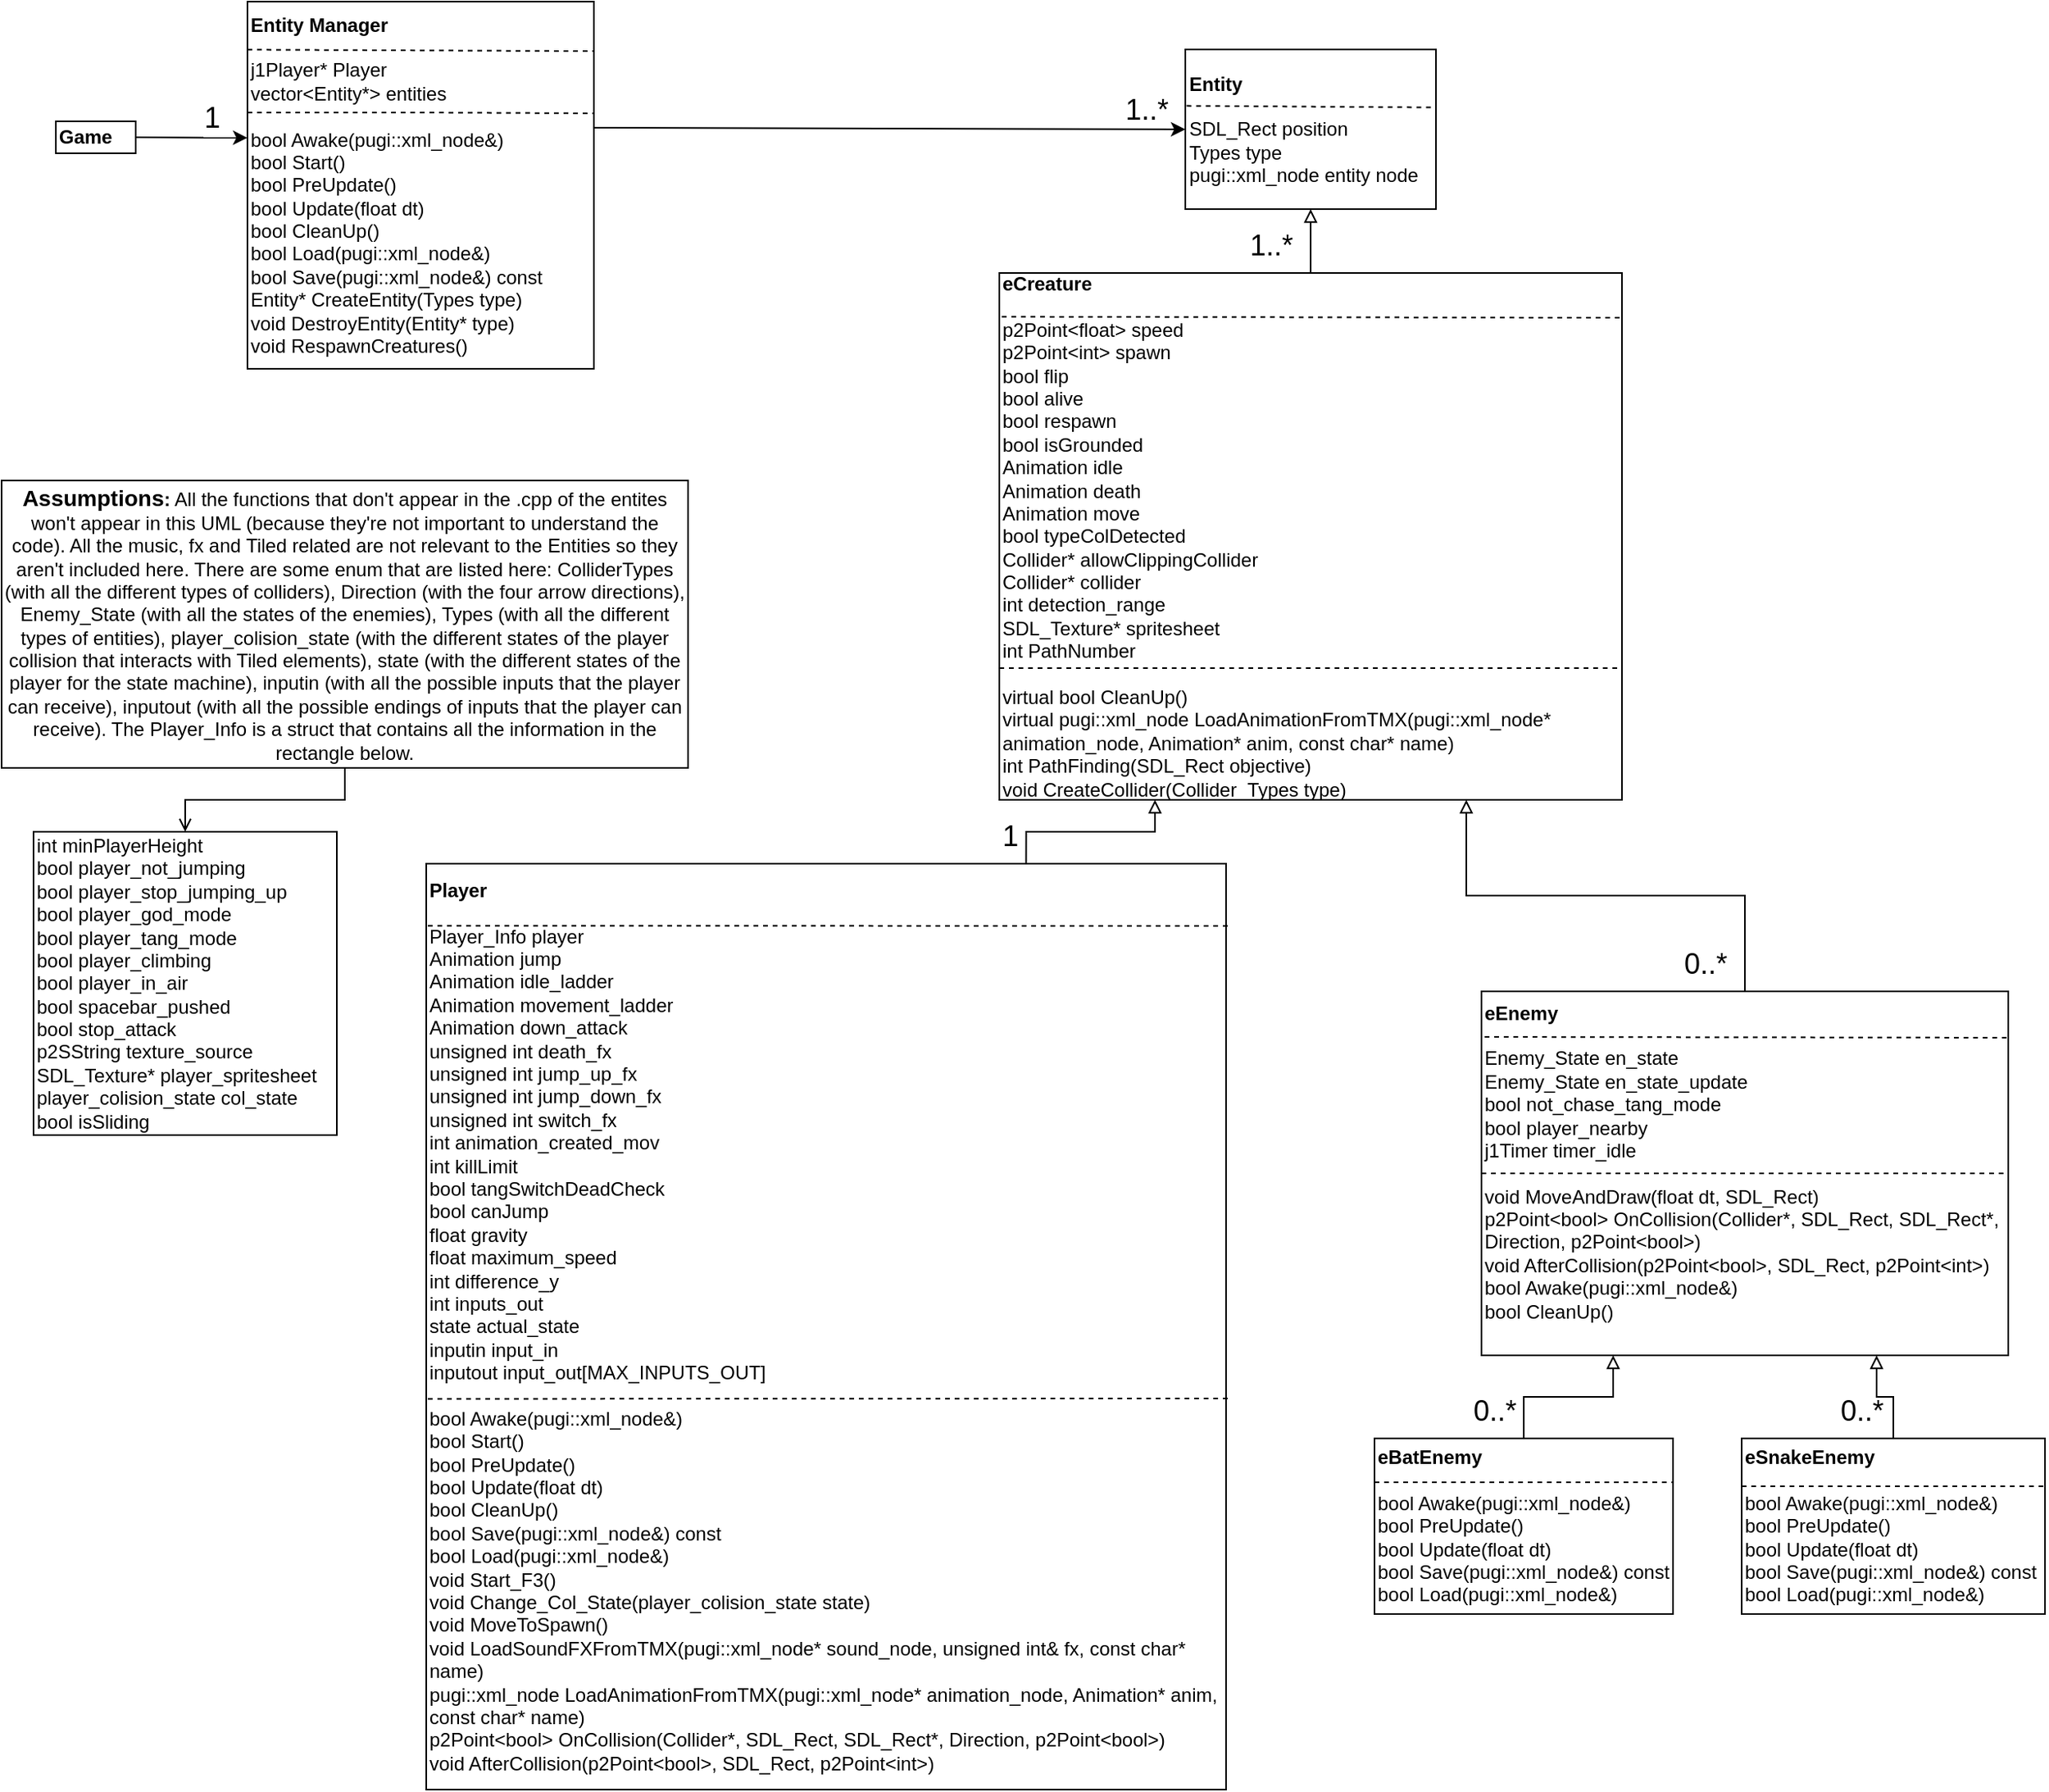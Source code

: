 <mxfile version="12.3.3" type="github" pages="1"><diagram id="mYcJiA7EkT9QoslSPusT" name="Page-1"><mxGraphModel dx="1038" dy="531" grid="1" gridSize="10" guides="1" tooltips="1" connect="1" arrows="1" fold="1" page="1" pageScale="1" pageWidth="827" pageHeight="1169" math="0" shadow="0"><root><mxCell id="0"/><mxCell id="1" parent="0"/><mxCell id="Gk3RwqgvyAhaKZyiklrK-1" value="&lt;b&gt;Game&lt;/b&gt;" style="rounded=0;whiteSpace=wrap;html=1;align=left;" vertex="1" parent="1"><mxGeometry x="74" y="115" width="50" height="20" as="geometry"/></mxCell><mxCell id="Gk3RwqgvyAhaKZyiklrK-2" value="&lt;b&gt;Entity Manager&lt;br&gt;&lt;/b&gt;&lt;br&gt;j1Player* Player&lt;br&gt;vector&amp;lt;Entity*&amp;gt; entities&lt;br&gt;&lt;br&gt;&lt;div&gt;bool Awake(pugi::xml_node&amp;amp;)&lt;/div&gt;&lt;div&gt;&lt;span&gt;bool Start()&lt;/span&gt;&lt;br&gt;&lt;/div&gt;&lt;div&gt;&lt;span&gt;bool PreUpdate()&lt;/span&gt;&lt;br&gt;&lt;/div&gt;&lt;div&gt;&lt;span&gt;bool Update(float dt)&lt;/span&gt;&lt;br&gt;&lt;/div&gt;&lt;div&gt;&lt;span&gt;bool CleanUp()&lt;/span&gt;&lt;br&gt;&lt;/div&gt;&lt;div&gt;&lt;span&gt;bool Load(pugi::xml_node&amp;amp;)&lt;/span&gt;&lt;br&gt;&lt;/div&gt;&lt;div&gt;&lt;span&gt;bool Save(pugi::xml_node&amp;amp;) const&lt;/span&gt;&lt;br&gt;&lt;/div&gt;Entity* CreateEntity(Types type)&lt;br&gt;void DestroyEntity(Entity* type)&lt;br&gt;void RespawnCreatures()" style="rounded=0;whiteSpace=wrap;html=1;align=left;" vertex="1" parent="1"><mxGeometry x="194" y="40" width="217" height="230" as="geometry"/></mxCell><mxCell id="Gk3RwqgvyAhaKZyiklrK-3" value="" style="endArrow=none;dashed=1;html=1;exitX=0;exitY=0.131;exitDx=0;exitDy=0;exitPerimeter=0;entryX=1;entryY=0.135;entryDx=0;entryDy=0;entryPerimeter=0;" edge="1" parent="1" source="Gk3RwqgvyAhaKZyiklrK-2" target="Gk3RwqgvyAhaKZyiklrK-2"><mxGeometry width="50" height="50" relative="1" as="geometry"><mxPoint x="200" y="70" as="sourcePoint"/><mxPoint x="410" y="71" as="targetPoint"/></mxGeometry></mxCell><mxCell id="Gk3RwqgvyAhaKZyiklrK-4" value="" style="endArrow=none;dashed=1;html=1;" edge="1" parent="1"><mxGeometry width="50" height="50" relative="1" as="geometry"><mxPoint x="194" y="109.5" as="sourcePoint"/><mxPoint x="411" y="110" as="targetPoint"/><Array as="points"><mxPoint x="305" y="109.5"/></Array></mxGeometry></mxCell><mxCell id="Gk3RwqgvyAhaKZyiklrK-5" value="" style="endArrow=classic;html=1;entryX=0;entryY=0.371;entryDx=0;entryDy=0;exitX=1;exitY=0.5;exitDx=0;exitDy=0;entryPerimeter=0;" edge="1" parent="1" source="Gk3RwqgvyAhaKZyiklrK-1" target="Gk3RwqgvyAhaKZyiklrK-2"><mxGeometry width="50" height="50" relative="1" as="geometry"><mxPoint x="74" y="220" as="sourcePoint"/><mxPoint x="124" y="170" as="targetPoint"/></mxGeometry></mxCell><mxCell id="Gk3RwqgvyAhaKZyiklrK-6" value="&lt;font style=&quot;font-size: 18px&quot;&gt;1&lt;/font&gt;" style="text;html=1;resizable=0;points=[];autosize=1;align=left;verticalAlign=top;spacingTop=-4;" vertex="1" parent="1"><mxGeometry x="164.5" y="100" width="30" height="20" as="geometry"/></mxCell><mxCell id="Gk3RwqgvyAhaKZyiklrK-7" value="&lt;b&gt;Entity&lt;br&gt;&lt;/b&gt;&lt;br&gt;SDL_Rect position&lt;br&gt;Types type&lt;br&gt;pugi::xml_node entity node" style="rounded=0;whiteSpace=wrap;html=1;align=left;" vertex="1" parent="1"><mxGeometry x="781.5" y="70" width="157" height="100" as="geometry"/></mxCell><mxCell id="Gk3RwqgvyAhaKZyiklrK-8" value="" style="endArrow=classic;html=1;exitX=1;exitY=0.5;exitDx=0;exitDy=0;entryX=0;entryY=0.5;entryDx=0;entryDy=0;" edge="1" parent="1" target="Gk3RwqgvyAhaKZyiklrK-7"><mxGeometry width="50" height="50" relative="1" as="geometry"><mxPoint x="411" y="119" as="sourcePoint"/><mxPoint x="464" y="120" as="targetPoint"/></mxGeometry></mxCell><mxCell id="Gk3RwqgvyAhaKZyiklrK-9" value="" style="endArrow=none;dashed=1;html=1;exitX=0.005;exitY=0.353;exitDx=0;exitDy=0;exitPerimeter=0;entryX=0.997;entryY=0.363;entryDx=0;entryDy=0;entryPerimeter=0;" edge="1" parent="1" source="Gk3RwqgvyAhaKZyiklrK-7" target="Gk3RwqgvyAhaKZyiklrK-7"><mxGeometry width="50" height="50" relative="1" as="geometry"><mxPoint x="796" y="75" as="sourcePoint"/><mxPoint x="993.5" y="110" as="targetPoint"/></mxGeometry></mxCell><mxCell id="Gk3RwqgvyAhaKZyiklrK-10" style="edgeStyle=orthogonalEdgeStyle;rounded=0;orthogonalLoop=1;jettySize=auto;html=1;exitX=0.5;exitY=0;exitDx=0;exitDy=0;entryX=0.5;entryY=1;entryDx=0;entryDy=0;endArrow=block;endFill=0;" edge="1" parent="1" source="Gk3RwqgvyAhaKZyiklrK-11" target="Gk3RwqgvyAhaKZyiklrK-7"><mxGeometry relative="1" as="geometry"/></mxCell><mxCell id="Gk3RwqgvyAhaKZyiklrK-11" value="&lt;b&gt;eCreature&lt;/b&gt;&lt;br&gt;&lt;br&gt;&lt;div&gt;p2Point&amp;lt;float&amp;gt; speed&lt;/div&gt;&lt;div&gt;p2Point&amp;lt;int&amp;gt; spawn&lt;/div&gt;&lt;div&gt;bool flip&lt;/div&gt;&lt;div&gt;bool alive&lt;/div&gt;&lt;div&gt;bool respawn&lt;/div&gt;&lt;div&gt;bool isGrounded&lt;/div&gt;&lt;div&gt;&lt;span&gt;Animation idle&lt;/span&gt;&lt;br&gt;&lt;/div&gt;&lt;div&gt;Animation death&lt;/div&gt;&lt;div&gt;Animation move&lt;/div&gt;&lt;div&gt;&lt;span&gt;bool typeColDetected&lt;/span&gt;&lt;/div&gt;&lt;div&gt;Collider* allowClippingCollider&lt;/div&gt;&lt;div&gt;&lt;span&gt;Collider* collider&lt;/span&gt;&lt;/div&gt;&lt;div&gt;&lt;span&gt;int detection_range&lt;/span&gt;&lt;/div&gt;&lt;div&gt;&lt;span&gt;SDL_Texture* spritesheet&lt;/span&gt;&lt;/div&gt;&lt;div&gt;&lt;span&gt;int PathNumber&lt;/span&gt;&lt;/div&gt;&lt;br&gt;&lt;div&gt;virtual bool CleanUp()&lt;/div&gt;&lt;div&gt;virtual pugi::xml_node LoadAnimationFromTMX(pugi::xml_node* animation_node, Animation* anim, const char* name)&lt;/div&gt;&lt;div&gt;&lt;div&gt;int PathFinding(SDL_Rect objective)&lt;/div&gt;&lt;div&gt;void CreateCollider(Collider_Types type)&lt;/div&gt;&lt;/div&gt;&lt;div&gt;&lt;/div&gt;" style="rounded=0;whiteSpace=wrap;html=1;align=left;" vertex="1" parent="1"><mxGeometry x="665" y="210" width="390" height="330" as="geometry"/></mxCell><mxCell id="Gk3RwqgvyAhaKZyiklrK-12" value="" style="endArrow=none;dashed=1;html=1;entryX=1.003;entryY=0.085;entryDx=0;entryDy=0;entryPerimeter=0;exitX=0.004;exitY=0.083;exitDx=0;exitDy=0;exitPerimeter=0;" edge="1" parent="1" source="Gk3RwqgvyAhaKZyiklrK-11" target="Gk3RwqgvyAhaKZyiklrK-11"><mxGeometry width="50" height="50" relative="1" as="geometry"><mxPoint x="1076.5" y="320.5" as="sourcePoint"/><mxPoint x="1193.5" y="320.5" as="targetPoint"/></mxGeometry></mxCell><mxCell id="Gk3RwqgvyAhaKZyiklrK-13" value="" style="endArrow=none;dashed=1;html=1;entryX=1;entryY=0.75;entryDx=0;entryDy=0;exitX=0;exitY=0.75;exitDx=0;exitDy=0;" edge="1" parent="1" source="Gk3RwqgvyAhaKZyiklrK-11" target="Gk3RwqgvyAhaKZyiklrK-11"><mxGeometry width="50" height="50" relative="1" as="geometry"><mxPoint x="670" y="467" as="sourcePoint"/><mxPoint x="1197.5" y="540.5" as="targetPoint"/></mxGeometry></mxCell><mxCell id="Gk3RwqgvyAhaKZyiklrK-14" style="edgeStyle=orthogonalEdgeStyle;rounded=0;orthogonalLoop=1;jettySize=auto;html=1;exitX=0.75;exitY=0;exitDx=0;exitDy=0;entryX=0.25;entryY=1;entryDx=0;entryDy=0;endArrow=block;endFill=0;" edge="1" parent="1" source="Gk3RwqgvyAhaKZyiklrK-15" target="Gk3RwqgvyAhaKZyiklrK-11"><mxGeometry relative="1" as="geometry"/></mxCell><mxCell id="Gk3RwqgvyAhaKZyiklrK-15" value="&lt;b&gt;Player&lt;/b&gt;&lt;br&gt;&lt;br&gt;&lt;div&gt;Player_Info player&lt;/div&gt;&lt;div&gt;Animation jump&lt;/div&gt;&lt;div&gt;Animation idle_ladder&lt;/div&gt;&lt;div&gt;&lt;span&gt;Animation movement_ladder&lt;/span&gt;&lt;br&gt;&lt;/div&gt;&lt;div&gt;Animation down_attack&lt;/div&gt;&lt;div&gt;unsigned int death_fx&lt;/div&gt;&lt;div&gt;unsigned int jump_up_fx&lt;/div&gt;&lt;div&gt;unsigned int jump_down_fx&lt;/div&gt;&lt;div&gt;unsigned int switch_fx&lt;/div&gt;&lt;div&gt;int animation_created_mov&lt;/div&gt;&lt;div&gt;int killLimit&lt;/div&gt;&lt;div&gt;bool tangSwitchDeadCheck&lt;/div&gt;&lt;div&gt;bool canJump&lt;/div&gt;&lt;div&gt;float gravity&lt;/div&gt;&lt;div&gt;float maximum_speed&lt;/div&gt;&lt;div&gt;int difference_y&lt;/div&gt;&lt;div&gt;int inputs_out&lt;/div&gt;&lt;div&gt;state actual_state&lt;/div&gt;&lt;div&gt;inputin input_in&lt;/div&gt;&lt;div&gt;inputout input_out[MAX_INPUTS_OUT]&lt;/div&gt;&lt;br&gt;&lt;div&gt;bool Awake(pugi::xml_node&amp;amp;)&lt;/div&gt;&lt;div&gt;&lt;span&gt;bool Start()&lt;/span&gt;&lt;br&gt;&lt;/div&gt;&lt;div&gt;&lt;span&gt;bool PreUpdate()&lt;/span&gt;&lt;br&gt;&lt;/div&gt;&lt;div&gt;bool Update(float dt)&lt;/div&gt;&lt;div&gt;&lt;span&gt;bool CleanUp()&lt;/span&gt;&lt;br&gt;&lt;/div&gt;&lt;div&gt;&lt;span&gt;bool Save(pugi::xml_node&amp;amp;) const&lt;/span&gt;&lt;br&gt;&lt;/div&gt;&lt;div&gt;&lt;span&gt;bool Load(pugi::xml_node&amp;amp;)&lt;/span&gt;&lt;br&gt;&lt;/div&gt;&lt;div&gt;void Start_F3()&lt;/div&gt;&lt;div&gt;&lt;div&gt;void Change_Col_State(player_colision_state state)&lt;/div&gt;&lt;/div&gt;&lt;div&gt;&lt;div&gt;void MoveToSpawn()&lt;/div&gt;&lt;/div&gt;&lt;div&gt;&lt;div&gt;&lt;div&gt;void LoadSoundFXFromTMX(pugi::xml_node* sound_node, unsigned int&amp;amp; fx, const char* name)&lt;/div&gt;&lt;div&gt;pugi::xml_node LoadAnimationFromTMX(pugi::xml_node* animation_node, Animation* anim, const char* name)&lt;/div&gt;&lt;/div&gt;&lt;div&gt;p2Point&amp;lt;bool&amp;gt; OnCollision(Collider*, SDL_Rect, SDL_Rect*, Direction, p2Point&amp;lt;bool&amp;gt;)&lt;/div&gt;&lt;div&gt;void AfterCollision(p2Point&amp;lt;bool&amp;gt;, SDL_Rect, p2Point&amp;lt;int&amp;gt;)&lt;/div&gt;&lt;/div&gt;" style="rounded=0;whiteSpace=wrap;html=1;align=left;" vertex="1" parent="1"><mxGeometry x="306" y="580" width="501" height="580" as="geometry"/></mxCell><mxCell id="Gk3RwqgvyAhaKZyiklrK-16" value="" style="endArrow=none;dashed=1;html=1;exitX=0.002;exitY=0.067;exitDx=0;exitDy=0;exitPerimeter=0;" edge="1" parent="1" source="Gk3RwqgvyAhaKZyiklrK-15"><mxGeometry width="50" height="50" relative="1" as="geometry"><mxPoint x="306" y="610" as="sourcePoint"/><mxPoint x="810" y="619" as="targetPoint"/></mxGeometry></mxCell><mxCell id="Gk3RwqgvyAhaKZyiklrK-17" value="" style="endArrow=none;dashed=1;html=1;exitX=0.002;exitY=0.578;exitDx=0;exitDy=0;exitPerimeter=0;" edge="1" parent="1" source="Gk3RwqgvyAhaKZyiklrK-15"><mxGeometry width="50" height="50" relative="1" as="geometry"><mxPoint x="559.5" y="749.4" as="sourcePoint"/><mxPoint x="808" y="915" as="targetPoint"/></mxGeometry></mxCell><mxCell id="Gk3RwqgvyAhaKZyiklrK-18" value="&lt;font style=&quot;font-size: 18px&quot;&gt;1..*&lt;/font&gt;" style="text;html=1;resizable=0;points=[];autosize=1;align=left;verticalAlign=top;spacingTop=-4;" vertex="1" parent="1"><mxGeometry x="820" y="180" width="40" height="20" as="geometry"/></mxCell><mxCell id="Gk3RwqgvyAhaKZyiklrK-19" value="&lt;font style=&quot;font-size: 18px&quot;&gt;1&lt;/font&gt;" style="text;html=1;resizable=0;points=[];autosize=1;align=left;verticalAlign=top;spacingTop=-4;" vertex="1" parent="1"><mxGeometry x="665" y="550" width="30" height="20" as="geometry"/></mxCell><mxCell id="Gk3RwqgvyAhaKZyiklrK-20" style="edgeStyle=orthogonalEdgeStyle;rounded=0;orthogonalLoop=1;jettySize=auto;html=1;exitX=0.5;exitY=0;exitDx=0;exitDy=0;entryX=0.25;entryY=1;entryDx=0;entryDy=0;shadow=0;endArrow=block;endFill=0;" edge="1" parent="1" source="Gk3RwqgvyAhaKZyiklrK-21" target="Gk3RwqgvyAhaKZyiklrK-27"><mxGeometry relative="1" as="geometry"><mxPoint x="993.5" y="872" as="targetPoint"/></mxGeometry></mxCell><mxCell id="Gk3RwqgvyAhaKZyiklrK-21" value="&lt;b&gt;eBatEnemy&lt;br&gt;&lt;/b&gt;&lt;br&gt;&lt;div&gt;bool Awake(pugi::xml_node&amp;amp;)&lt;/div&gt;&lt;div&gt;&lt;span&gt;bool PreUpdate()&lt;/span&gt;&lt;br&gt;&lt;/div&gt;&lt;div&gt;bool Update(float dt)&lt;/div&gt;&lt;div&gt;&lt;span&gt;bool Save(pugi::xml_node&amp;amp;) const&lt;/span&gt;&lt;/div&gt;&lt;div&gt;&lt;span&gt;bool Load(pugi::xml_node&amp;amp;)&lt;/span&gt;&lt;br&gt;&lt;/div&gt;" style="rounded=0;whiteSpace=wrap;html=1;align=left;" vertex="1" parent="1"><mxGeometry x="900" y="940" width="187" height="110" as="geometry"/></mxCell><mxCell id="Gk3RwqgvyAhaKZyiklrK-22" style="edgeStyle=orthogonalEdgeStyle;rounded=0;orthogonalLoop=1;jettySize=auto;html=1;exitX=0.5;exitY=0;exitDx=0;exitDy=0;entryX=0.75;entryY=1;entryDx=0;entryDy=0;shadow=0;endArrow=block;endFill=0;" edge="1" parent="1" source="Gk3RwqgvyAhaKZyiklrK-23" target="Gk3RwqgvyAhaKZyiklrK-27"><mxGeometry relative="1" as="geometry"><mxPoint x="1191.5" y="872" as="targetPoint"/></mxGeometry></mxCell><mxCell id="Gk3RwqgvyAhaKZyiklrK-23" value="&lt;span&gt;&lt;b&gt;eSnakeEnemy&lt;/b&gt;&lt;/span&gt;&lt;br&gt;&lt;br&gt;&lt;div&gt;bool Awake(pugi::xml_node&amp;amp;)&lt;/div&gt;&lt;div&gt;bool PreUpdate()&lt;br&gt;&lt;/div&gt;&lt;div&gt;bool Update(float dt)&lt;/div&gt;&lt;div&gt;bool Save(pugi::xml_node&amp;amp;) const&lt;/div&gt;&lt;div&gt;bool Load(pugi::xml_node&amp;amp;)&lt;/div&gt;" style="rounded=0;whiteSpace=wrap;html=1;align=left;" vertex="1" parent="1"><mxGeometry x="1130" y="940" width="190" height="110" as="geometry"/></mxCell><mxCell id="Gk3RwqgvyAhaKZyiklrK-24" value="&lt;font style=&quot;font-size: 18px&quot;&gt;0..*&lt;/font&gt;" style="text;html=1;resizable=0;points=[];autosize=1;align=left;verticalAlign=top;spacingTop=-4;" vertex="1" parent="1"><mxGeometry x="1190" y="910" width="40" height="20" as="geometry"/></mxCell><mxCell id="Gk3RwqgvyAhaKZyiklrK-25" value="&lt;font style=&quot;font-size: 18px&quot;&gt;0..*&lt;/font&gt;" style="text;html=1;resizable=0;points=[];autosize=1;align=left;verticalAlign=top;spacingTop=-4;" vertex="1" parent="1"><mxGeometry x="960" y="910" width="40" height="20" as="geometry"/></mxCell><mxCell id="Gk3RwqgvyAhaKZyiklrK-26" style="edgeStyle=orthogonalEdgeStyle;rounded=0;orthogonalLoop=1;jettySize=auto;html=1;exitX=0.5;exitY=0;exitDx=0;exitDy=0;entryX=0.75;entryY=1;entryDx=0;entryDy=0;endArrow=block;endFill=0;" edge="1" parent="1" source="Gk3RwqgvyAhaKZyiklrK-27" target="Gk3RwqgvyAhaKZyiklrK-11"><mxGeometry relative="1" as="geometry"/></mxCell><mxCell id="Gk3RwqgvyAhaKZyiklrK-27" value="&lt;b&gt;eEnemy&lt;/b&gt;&lt;br&gt;&lt;br&gt;&lt;div&gt;Enemy_State en_state&lt;/div&gt;&lt;div&gt;Enemy_State en_state_update&lt;/div&gt;&lt;div&gt;bool not_chase_tang_mode&lt;/div&gt;&lt;div&gt;bool player_nearby&lt;/div&gt;&lt;span&gt;j1Timer timer_idle&lt;br&gt;&lt;/span&gt;&lt;br&gt;&lt;div&gt;void MoveAndDraw(float dt, SDL_Rect)&lt;/div&gt;&lt;div&gt;p2Point&amp;lt;bool&amp;gt; OnCollision(Collider*, SDL_Rect, SDL_Rect*, Direction, p2Point&amp;lt;bool&amp;gt;)&lt;/div&gt;&lt;div&gt;void AfterCollision(p2Point&amp;lt;bool&amp;gt;, SDL_Rect, p2Point&amp;lt;int&amp;gt;)&lt;/div&gt;&lt;div&gt;&lt;div&gt;bool Awake(pugi::xml_node&amp;amp;)&lt;/div&gt;&lt;/div&gt;&lt;div&gt;&lt;div&gt;bool CleanUp()&lt;/div&gt;&lt;/div&gt;&lt;div&gt;&lt;br&gt;&lt;/div&gt;" style="rounded=0;whiteSpace=wrap;html=1;align=left;" vertex="1" parent="1"><mxGeometry x="967" y="660" width="330" height="228" as="geometry"/></mxCell><mxCell id="Gk3RwqgvyAhaKZyiklrK-28" value="" style="endArrow=none;dashed=1;html=1;exitX=0.006;exitY=0.125;exitDx=0;exitDy=0;exitPerimeter=0;" edge="1" parent="1" source="Gk3RwqgvyAhaKZyiklrK-27"><mxGeometry width="50" height="50" relative="1" as="geometry"><mxPoint x="967" y="740" as="sourcePoint"/><mxPoint x="1297" y="689" as="targetPoint"/></mxGeometry></mxCell><mxCell id="Gk3RwqgvyAhaKZyiklrK-29" value="" style="endArrow=none;dashed=1;html=1;exitX=0;exitY=0.5;exitDx=0;exitDy=0;entryX=1;entryY=0.5;entryDx=0;entryDy=0;" edge="1" parent="1" source="Gk3RwqgvyAhaKZyiklrK-27" target="Gk3RwqgvyAhaKZyiklrK-27"><mxGeometry width="50" height="50" relative="1" as="geometry"><mxPoint x="967" y="820" as="sourcePoint"/><mxPoint x="1297" y="818" as="targetPoint"/></mxGeometry></mxCell><mxCell id="Gk3RwqgvyAhaKZyiklrK-30" value="&lt;font style=&quot;font-size: 18px&quot;&gt;0..*&lt;/font&gt;" style="text;html=1;resizable=0;points=[];autosize=1;align=left;verticalAlign=top;spacingTop=-4;" vertex="1" parent="1"><mxGeometry x="1092" y="630" width="40" height="20" as="geometry"/></mxCell><mxCell id="Gk3RwqgvyAhaKZyiklrK-31" value="&lt;div&gt;int minPlayerHeight&lt;/div&gt;&lt;div&gt;bool player_not_jumping&lt;/div&gt;&lt;div&gt;bool player_stop_jumping_up&lt;/div&gt;&lt;div&gt;bool player_god_mode&lt;/div&gt;&lt;div&gt;bool player_tang_mode&lt;/div&gt;&lt;div&gt;bool player_climbing&lt;/div&gt;&lt;div&gt;bool player_in_air&lt;/div&gt;&lt;div&gt;bool spacebar_pushed&lt;/div&gt;&lt;div&gt;bool stop_attack&lt;/div&gt;&lt;div&gt;p2SString texture_source&lt;/div&gt;&lt;div&gt;SDL_Texture* player_spritesheet&lt;/div&gt;&lt;div&gt;player_colision_state col_state&lt;/div&gt;&lt;div&gt;&lt;span&gt;bool isSliding&lt;/span&gt;&lt;br&gt;&lt;/div&gt;" style="whiteSpace=wrap;html=1;aspect=fixed;align=left;" vertex="1" parent="1"><mxGeometry x="60" y="560" width="190" height="190" as="geometry"/></mxCell><mxCell id="Gk3RwqgvyAhaKZyiklrK-32" value="&lt;font style=&quot;font-size: 18px&quot;&gt;1..*&lt;/font&gt;" style="text;html=1;resizable=0;points=[];autosize=1;align=left;verticalAlign=top;spacingTop=-4;" vertex="1" parent="1"><mxGeometry x="741.5" y="95" width="40" height="20" as="geometry"/></mxCell><mxCell id="Gk3RwqgvyAhaKZyiklrK-33" value="" style="endArrow=none;dashed=1;html=1;exitX=0;exitY=0.25;exitDx=0;exitDy=0;entryX=1;entryY=0.25;entryDx=0;entryDy=0;" edge="1" parent="1" source="Gk3RwqgvyAhaKZyiklrK-21" target="Gk3RwqgvyAhaKZyiklrK-21"><mxGeometry width="50" height="50" relative="1" as="geometry"><mxPoint x="900" y="970" as="sourcePoint"/><mxPoint x="1080" y="970" as="targetPoint"/></mxGeometry></mxCell><mxCell id="Gk3RwqgvyAhaKZyiklrK-34" value="" style="endArrow=none;dashed=1;html=1;exitX=0;exitY=0.25;exitDx=0;exitDy=0;" edge="1" parent="1"><mxGeometry width="50" height="50" relative="1" as="geometry"><mxPoint x="1130" y="970" as="sourcePoint"/><mxPoint x="1320" y="970" as="targetPoint"/></mxGeometry></mxCell><mxCell id="Gk3RwqgvyAhaKZyiklrK-35" style="edgeStyle=orthogonalEdgeStyle;rounded=0;orthogonalLoop=1;jettySize=auto;html=1;exitX=0.5;exitY=1;exitDx=0;exitDy=0;entryX=0.5;entryY=0;entryDx=0;entryDy=0;endArrow=open;endFill=0;" edge="1" parent="1" source="Gk3RwqgvyAhaKZyiklrK-36" target="Gk3RwqgvyAhaKZyiklrK-31"><mxGeometry relative="1" as="geometry"/></mxCell><mxCell id="Gk3RwqgvyAhaKZyiklrK-36" value="&lt;b&gt;&lt;font style=&quot;font-size: 14px&quot;&gt;Assumptions&lt;/font&gt;:&lt;/b&gt; All the functions that don't appear in the .cpp of the entites won't appear in this UML (because they're not important to understand the code). All the music, fx and Tiled related are not relevant to the Entities so they aren't included here. There are some enum that are listed here: ColliderTypes (with all the different types of colliders), Direction (with the four arrow directions), Enemy_State (with all the states of the enemies), Types (with all the different types of entities),&amp;nbsp;player_colision_state (with the different states of the player collision that interacts with Tiled elements),&amp;nbsp;state (with the different states of the player for the state machine),&amp;nbsp;inputin (with all the possible inputs that the player can receive),&amp;nbsp;inputout (with all the possible endings of inputs that the player can receive). The Player_Info is a struct that contains all the information in the rectangle below." style="rounded=0;whiteSpace=wrap;html=1;" vertex="1" parent="1"><mxGeometry x="40" y="340" width="430" height="180" as="geometry"/></mxCell></root></mxGraphModel></diagram></mxfile>